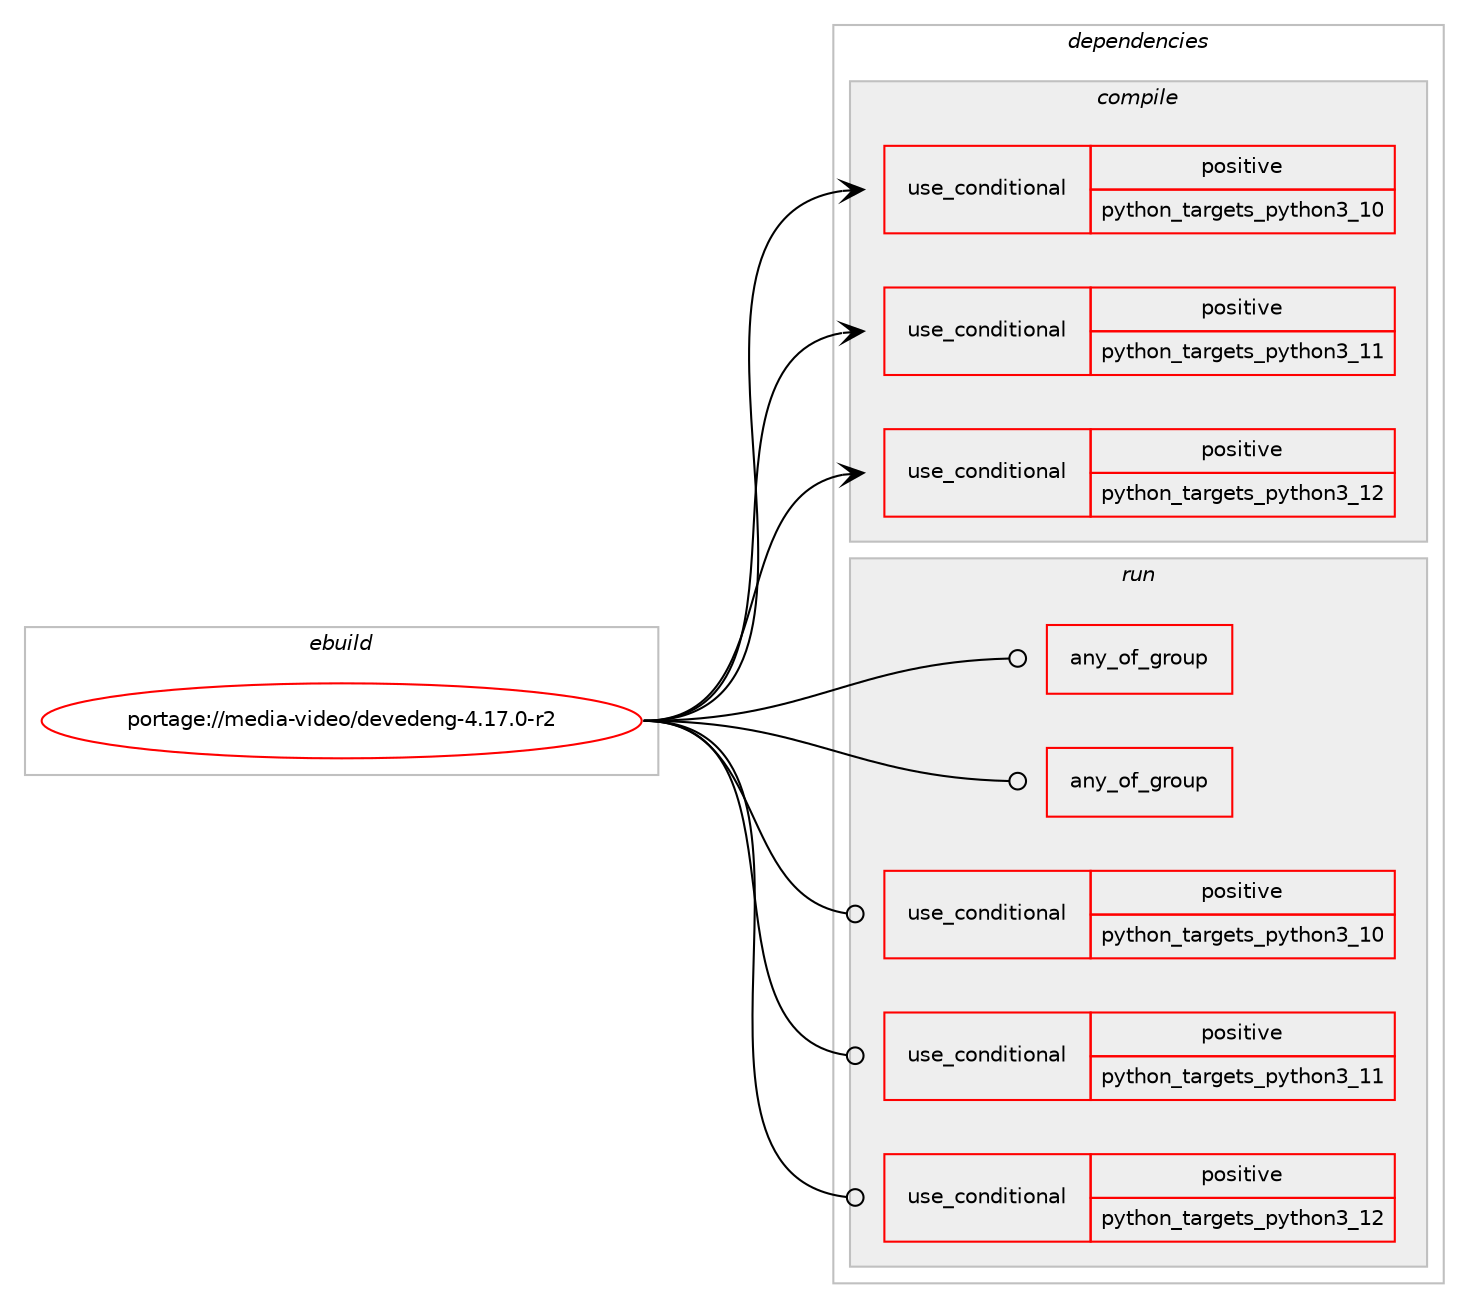 digraph prolog {

# *************
# Graph options
# *************

newrank=true;
concentrate=true;
compound=true;
graph [rankdir=LR,fontname=Helvetica,fontsize=10,ranksep=1.5];#, ranksep=2.5, nodesep=0.2];
edge  [arrowhead=vee];
node  [fontname=Helvetica,fontsize=10];

# **********
# The ebuild
# **********

subgraph cluster_leftcol {
color=gray;
rank=same;
label=<<i>ebuild</i>>;
id [label="portage://media-video/devedeng-4.17.0-r2", color=red, width=4, href="../media-video/devedeng-4.17.0-r2.svg"];
}

# ****************
# The dependencies
# ****************

subgraph cluster_midcol {
color=gray;
label=<<i>dependencies</i>>;
subgraph cluster_compile {
fillcolor="#eeeeee";
style=filled;
label=<<i>compile</i>>;
subgraph cond80855 {
dependency167415 [label=<<TABLE BORDER="0" CELLBORDER="1" CELLSPACING="0" CELLPADDING="4"><TR><TD ROWSPAN="3" CELLPADDING="10">use_conditional</TD></TR><TR><TD>positive</TD></TR><TR><TD>python_targets_python3_10</TD></TR></TABLE>>, shape=none, color=red];
# *** BEGIN UNKNOWN DEPENDENCY TYPE (TODO) ***
# dependency167415 -> package_dependency(portage://media-video/devedeng-4.17.0-r2,install,no,dev-lang,python,none,[,,],[slot(3.10)],[])
# *** END UNKNOWN DEPENDENCY TYPE (TODO) ***

}
id:e -> dependency167415:w [weight=20,style="solid",arrowhead="vee"];
subgraph cond80856 {
dependency167416 [label=<<TABLE BORDER="0" CELLBORDER="1" CELLSPACING="0" CELLPADDING="4"><TR><TD ROWSPAN="3" CELLPADDING="10">use_conditional</TD></TR><TR><TD>positive</TD></TR><TR><TD>python_targets_python3_11</TD></TR></TABLE>>, shape=none, color=red];
# *** BEGIN UNKNOWN DEPENDENCY TYPE (TODO) ***
# dependency167416 -> package_dependency(portage://media-video/devedeng-4.17.0-r2,install,no,dev-lang,python,none,[,,],[slot(3.11)],[])
# *** END UNKNOWN DEPENDENCY TYPE (TODO) ***

}
id:e -> dependency167416:w [weight=20,style="solid",arrowhead="vee"];
subgraph cond80857 {
dependency167417 [label=<<TABLE BORDER="0" CELLBORDER="1" CELLSPACING="0" CELLPADDING="4"><TR><TD ROWSPAN="3" CELLPADDING="10">use_conditional</TD></TR><TR><TD>positive</TD></TR><TR><TD>python_targets_python3_12</TD></TR></TABLE>>, shape=none, color=red];
# *** BEGIN UNKNOWN DEPENDENCY TYPE (TODO) ***
# dependency167417 -> package_dependency(portage://media-video/devedeng-4.17.0-r2,install,no,dev-lang,python,none,[,,],[slot(3.12)],[])
# *** END UNKNOWN DEPENDENCY TYPE (TODO) ***

}
id:e -> dependency167417:w [weight=20,style="solid",arrowhead="vee"];
}
subgraph cluster_compileandrun {
fillcolor="#eeeeee";
style=filled;
label=<<i>compile and run</i>>;
}
subgraph cluster_run {
fillcolor="#eeeeee";
style=filled;
label=<<i>run</i>>;
subgraph any2292 {
dependency167418 [label=<<TABLE BORDER="0" CELLBORDER="1" CELLSPACING="0" CELLPADDING="4"><TR><TD CELLPADDING="10">any_of_group</TD></TR></TABLE>>, shape=none, color=red];# *** BEGIN UNKNOWN DEPENDENCY TYPE (TODO) ***
# dependency167418 -> package_dependency(portage://media-video/devedeng-4.17.0-r2,run,no,app-cdr,brasero,none,[,,],[],[])
# *** END UNKNOWN DEPENDENCY TYPE (TODO) ***

# *** BEGIN UNKNOWN DEPENDENCY TYPE (TODO) ***
# dependency167418 -> package_dependency(portage://media-video/devedeng-4.17.0-r2,run,no,kde-apps,k3b,none,[,,],[],[])
# *** END UNKNOWN DEPENDENCY TYPE (TODO) ***

# *** BEGIN UNKNOWN DEPENDENCY TYPE (TODO) ***
# dependency167418 -> package_dependency(portage://media-video/devedeng-4.17.0-r2,run,no,app-cdr,xfburn,none,[,,],[],[])
# *** END UNKNOWN DEPENDENCY TYPE (TODO) ***

}
id:e -> dependency167418:w [weight=20,style="solid",arrowhead="odot"];
subgraph any2293 {
dependency167419 [label=<<TABLE BORDER="0" CELLBORDER="1" CELLSPACING="0" CELLPADDING="4"><TR><TD CELLPADDING="10">any_of_group</TD></TR></TABLE>>, shape=none, color=red];# *** BEGIN UNKNOWN DEPENDENCY TYPE (TODO) ***
# dependency167419 -> package_dependency(portage://media-video/devedeng-4.17.0-r2,run,no,media-video,vlc,none,[,,],[],[])
# *** END UNKNOWN DEPENDENCY TYPE (TODO) ***

# *** BEGIN UNKNOWN DEPENDENCY TYPE (TODO) ***
# dependency167419 -> package_dependency(portage://media-video/devedeng-4.17.0-r2,run,no,media-video,mpv,none,[,,],[],[])
# *** END UNKNOWN DEPENDENCY TYPE (TODO) ***

# *** BEGIN UNKNOWN DEPENDENCY TYPE (TODO) ***
# dependency167419 -> package_dependency(portage://media-video/devedeng-4.17.0-r2,run,no,media-video,mplayer,none,[,,],[],[])
# *** END UNKNOWN DEPENDENCY TYPE (TODO) ***

}
id:e -> dependency167419:w [weight=20,style="solid",arrowhead="odot"];
subgraph cond80858 {
dependency167420 [label=<<TABLE BORDER="0" CELLBORDER="1" CELLSPACING="0" CELLPADDING="4"><TR><TD ROWSPAN="3" CELLPADDING="10">use_conditional</TD></TR><TR><TD>positive</TD></TR><TR><TD>python_targets_python3_10</TD></TR></TABLE>>, shape=none, color=red];
# *** BEGIN UNKNOWN DEPENDENCY TYPE (TODO) ***
# dependency167420 -> package_dependency(portage://media-video/devedeng-4.17.0-r2,run,no,dev-lang,python,none,[,,],[slot(3.10)],[])
# *** END UNKNOWN DEPENDENCY TYPE (TODO) ***

}
id:e -> dependency167420:w [weight=20,style="solid",arrowhead="odot"];
subgraph cond80859 {
dependency167421 [label=<<TABLE BORDER="0" CELLBORDER="1" CELLSPACING="0" CELLPADDING="4"><TR><TD ROWSPAN="3" CELLPADDING="10">use_conditional</TD></TR><TR><TD>positive</TD></TR><TR><TD>python_targets_python3_11</TD></TR></TABLE>>, shape=none, color=red];
# *** BEGIN UNKNOWN DEPENDENCY TYPE (TODO) ***
# dependency167421 -> package_dependency(portage://media-video/devedeng-4.17.0-r2,run,no,dev-lang,python,none,[,,],[slot(3.11)],[])
# *** END UNKNOWN DEPENDENCY TYPE (TODO) ***

}
id:e -> dependency167421:w [weight=20,style="solid",arrowhead="odot"];
subgraph cond80860 {
dependency167422 [label=<<TABLE BORDER="0" CELLBORDER="1" CELLSPACING="0" CELLPADDING="4"><TR><TD ROWSPAN="3" CELLPADDING="10">use_conditional</TD></TR><TR><TD>positive</TD></TR><TR><TD>python_targets_python3_12</TD></TR></TABLE>>, shape=none, color=red];
# *** BEGIN UNKNOWN DEPENDENCY TYPE (TODO) ***
# dependency167422 -> package_dependency(portage://media-video/devedeng-4.17.0-r2,run,no,dev-lang,python,none,[,,],[slot(3.12)],[])
# *** END UNKNOWN DEPENDENCY TYPE (TODO) ***

}
id:e -> dependency167422:w [weight=20,style="solid",arrowhead="odot"];
# *** BEGIN UNKNOWN DEPENDENCY TYPE (TODO) ***
# id -> package_dependency(portage://media-video/devedeng-4.17.0-r2,run,no,app-cdr,cdrtools,none,[,,],[],[])
# *** END UNKNOWN DEPENDENCY TYPE (TODO) ***

# *** BEGIN UNKNOWN DEPENDENCY TYPE (TODO) ***
# id -> package_dependency(portage://media-video/devedeng-4.17.0-r2,run,no,dev-python,pycairo,none,[,,],[],[use(optenable(python_targets_python3_10),negative),use(optenable(python_targets_python3_11),negative),use(optenable(python_targets_python3_12),negative)])
# *** END UNKNOWN DEPENDENCY TYPE (TODO) ***

# *** BEGIN UNKNOWN DEPENDENCY TYPE (TODO) ***
# id -> package_dependency(portage://media-video/devedeng-4.17.0-r2,run,no,dev-python,pygobject,none,[,,],[slot(3)],[use(optenable(python_targets_python3_10),negative),use(optenable(python_targets_python3_11),negative),use(optenable(python_targets_python3_12),negative)])
# *** END UNKNOWN DEPENDENCY TYPE (TODO) ***

# *** BEGIN UNKNOWN DEPENDENCY TYPE (TODO) ***
# id -> package_dependency(portage://media-video/devedeng-4.17.0-r2,run,no,media-video,dvdauthor,none,[,,],[],[])
# *** END UNKNOWN DEPENDENCY TYPE (TODO) ***

# *** BEGIN UNKNOWN DEPENDENCY TYPE (TODO) ***
# id -> package_dependency(portage://media-video/devedeng-4.17.0-r2,run,no,media-video,ffmpeg,none,[,,],[],[])
# *** END UNKNOWN DEPENDENCY TYPE (TODO) ***

# *** BEGIN UNKNOWN DEPENDENCY TYPE (TODO) ***
# id -> package_dependency(portage://media-video/devedeng-4.17.0-r2,run,no,media-video,vcdimager,none,[,,],[],[])
# *** END UNKNOWN DEPENDENCY TYPE (TODO) ***

# *** BEGIN UNKNOWN DEPENDENCY TYPE (TODO) ***
# id -> package_dependency(portage://media-video/devedeng-4.17.0-r2,run,no,x11-libs,gtk+,none,[,,],[slot(3)],[])
# *** END UNKNOWN DEPENDENCY TYPE (TODO) ***

}
}

# **************
# The candidates
# **************

subgraph cluster_choices {
rank=same;
color=gray;
label=<<i>candidates</i>>;

}

}
